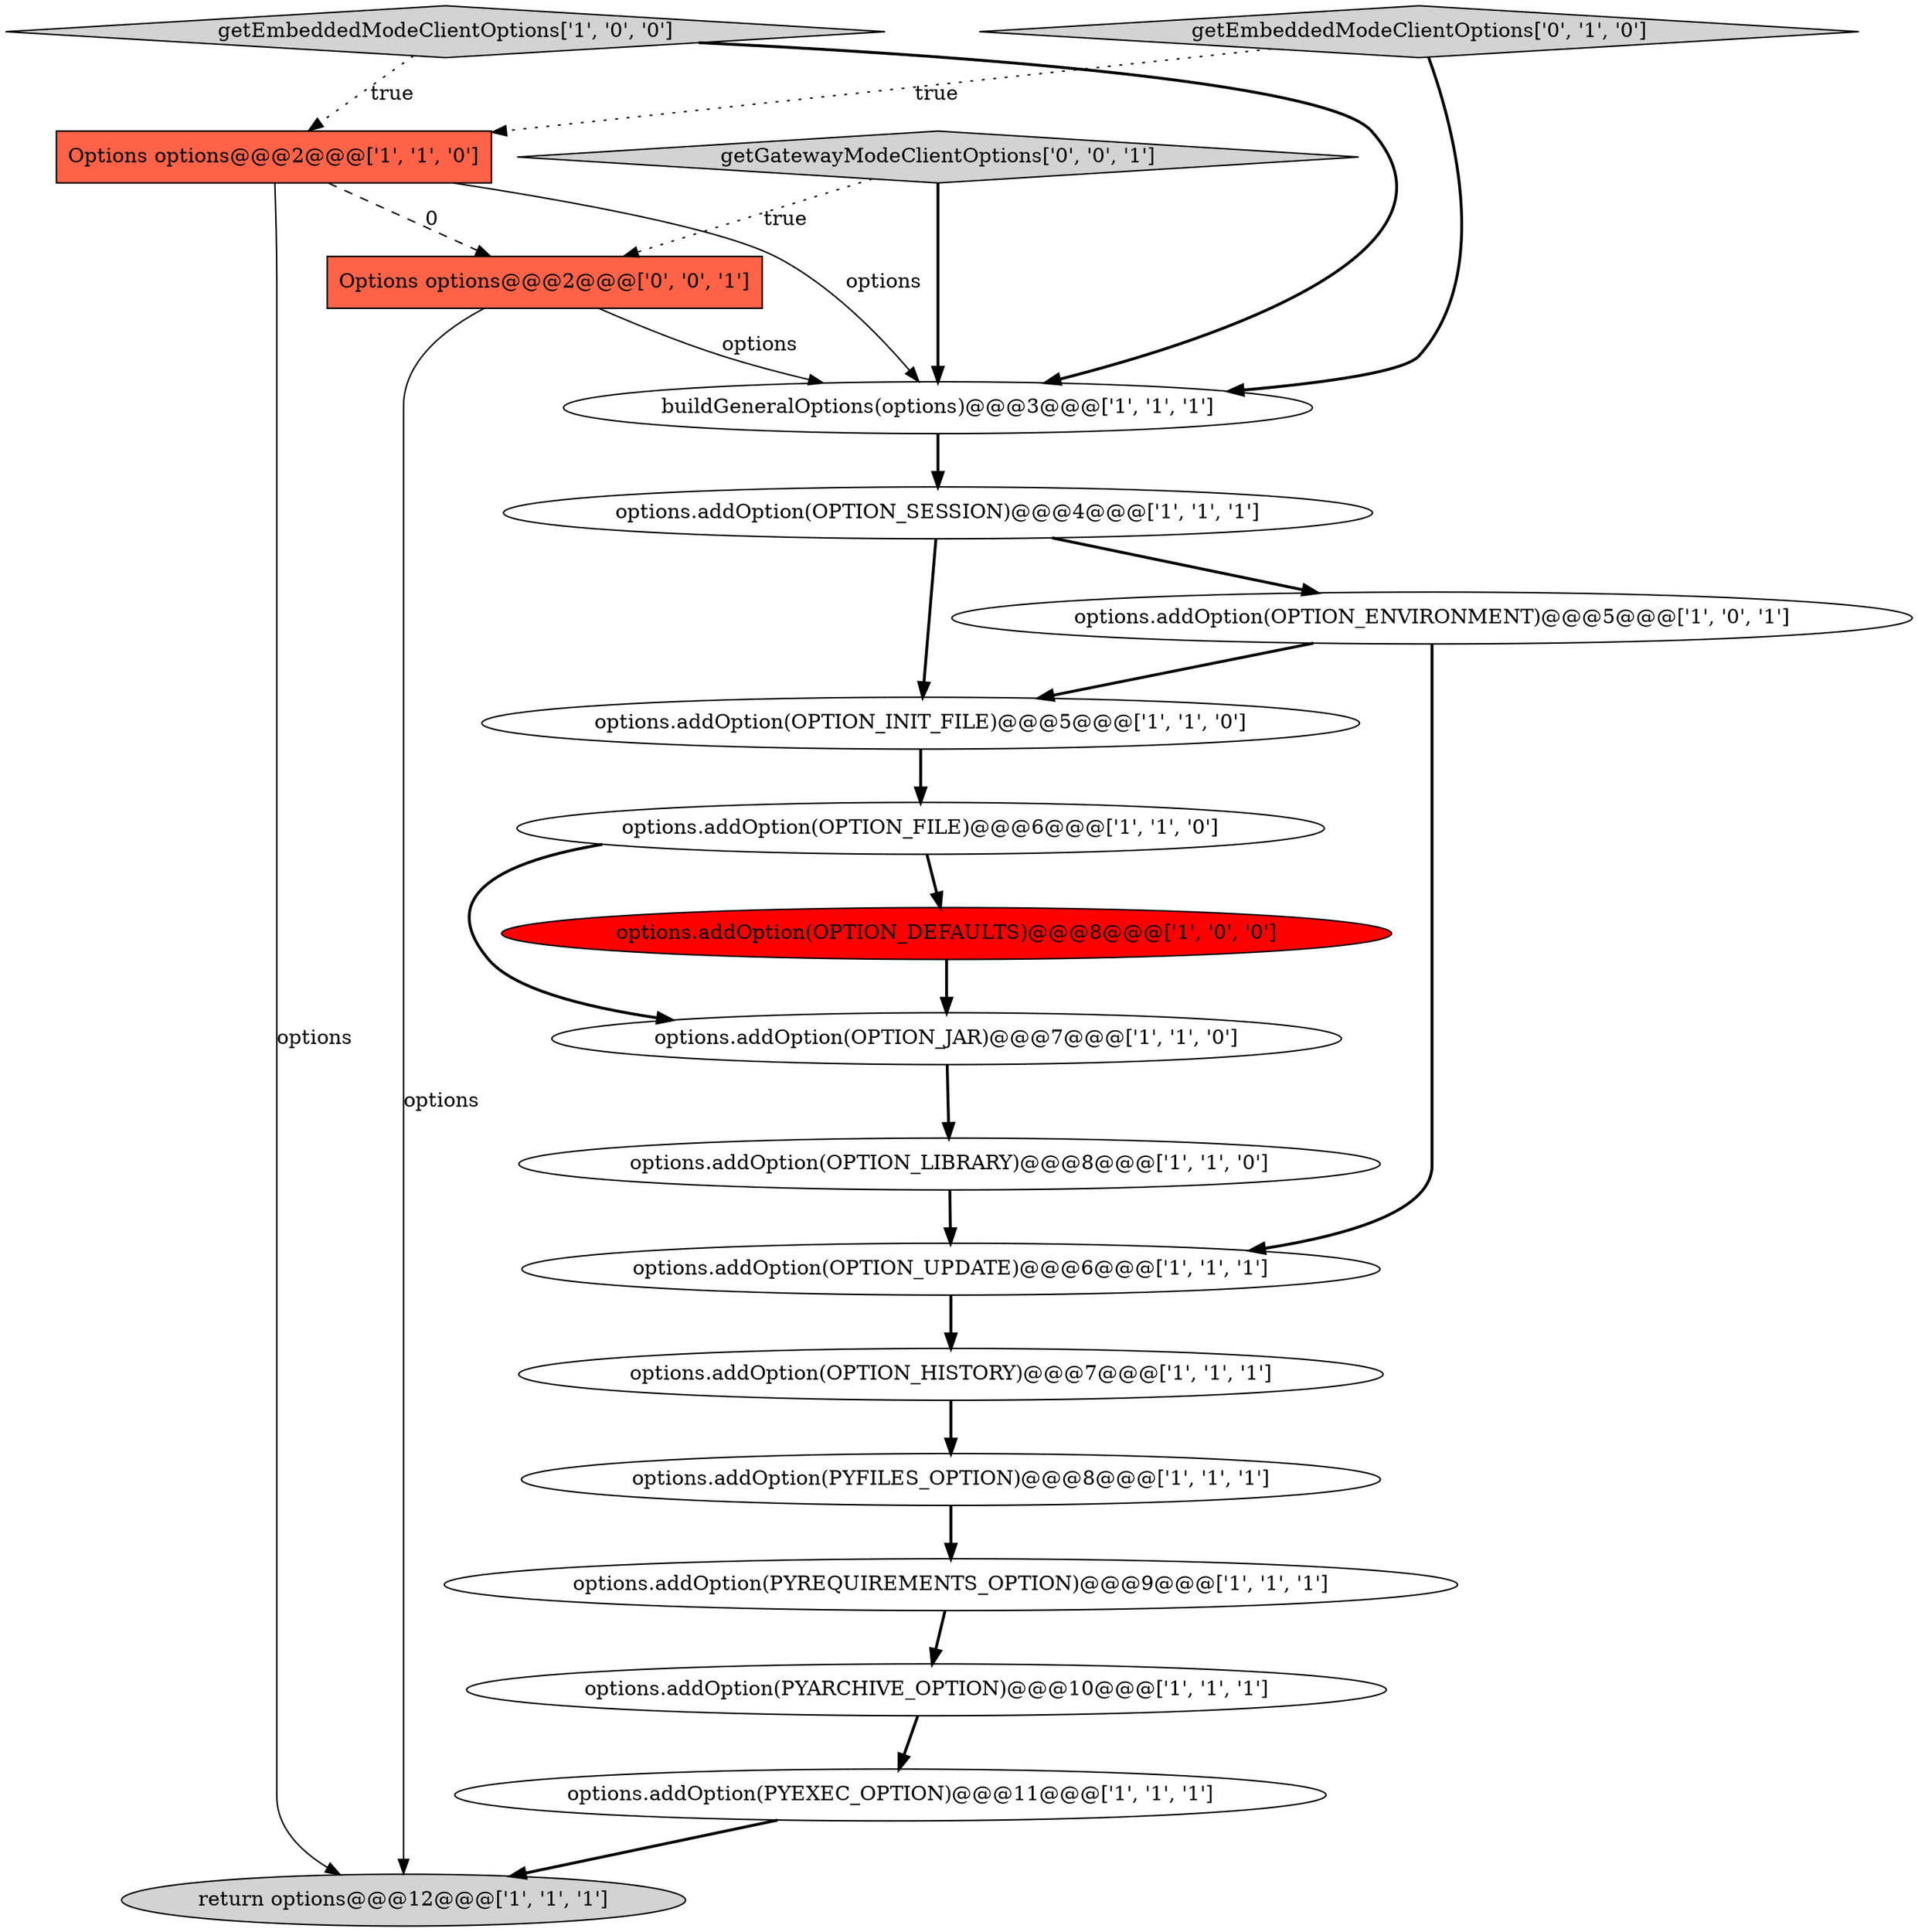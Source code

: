 digraph {
8 [style = filled, label = "options.addOption(PYFILES_OPTION)@@@8@@@['1', '1', '1']", fillcolor = white, shape = ellipse image = "AAA0AAABBB1BBB"];
6 [style = filled, label = "options.addOption(OPTION_FILE)@@@6@@@['1', '1', '0']", fillcolor = white, shape = ellipse image = "AAA0AAABBB1BBB"];
9 [style = filled, label = "return options@@@12@@@['1', '1', '1']", fillcolor = lightgray, shape = ellipse image = "AAA0AAABBB1BBB"];
13 [style = filled, label = "options.addOption(PYARCHIVE_OPTION)@@@10@@@['1', '1', '1']", fillcolor = white, shape = ellipse image = "AAA0AAABBB1BBB"];
15 [style = filled, label = "options.addOption(OPTION_LIBRARY)@@@8@@@['1', '1', '0']", fillcolor = white, shape = ellipse image = "AAA0AAABBB1BBB"];
3 [style = filled, label = "options.addOption(PYEXEC_OPTION)@@@11@@@['1', '1', '1']", fillcolor = white, shape = ellipse image = "AAA0AAABBB1BBB"];
0 [style = filled, label = "buildGeneralOptions(options)@@@3@@@['1', '1', '1']", fillcolor = white, shape = ellipse image = "AAA0AAABBB1BBB"];
12 [style = filled, label = "options.addOption(PYREQUIREMENTS_OPTION)@@@9@@@['1', '1', '1']", fillcolor = white, shape = ellipse image = "AAA0AAABBB1BBB"];
14 [style = filled, label = "Options options@@@2@@@['1', '1', '0']", fillcolor = tomato, shape = box image = "AAA0AAABBB1BBB"];
2 [style = filled, label = "options.addOption(OPTION_UPDATE)@@@6@@@['1', '1', '1']", fillcolor = white, shape = ellipse image = "AAA0AAABBB1BBB"];
16 [style = filled, label = "options.addOption(OPTION_SESSION)@@@4@@@['1', '1', '1']", fillcolor = white, shape = ellipse image = "AAA0AAABBB1BBB"];
17 [style = filled, label = "getEmbeddedModeClientOptions['0', '1', '0']", fillcolor = lightgray, shape = diamond image = "AAA0AAABBB2BBB"];
18 [style = filled, label = "Options options@@@2@@@['0', '0', '1']", fillcolor = tomato, shape = box image = "AAA0AAABBB3BBB"];
11 [style = filled, label = "options.addOption(OPTION_DEFAULTS)@@@8@@@['1', '0', '0']", fillcolor = red, shape = ellipse image = "AAA1AAABBB1BBB"];
4 [style = filled, label = "options.addOption(OPTION_HISTORY)@@@7@@@['1', '1', '1']", fillcolor = white, shape = ellipse image = "AAA0AAABBB1BBB"];
19 [style = filled, label = "getGatewayModeClientOptions['0', '0', '1']", fillcolor = lightgray, shape = diamond image = "AAA0AAABBB3BBB"];
7 [style = filled, label = "getEmbeddedModeClientOptions['1', '0', '0']", fillcolor = lightgray, shape = diamond image = "AAA0AAABBB1BBB"];
5 [style = filled, label = "options.addOption(OPTION_JAR)@@@7@@@['1', '1', '0']", fillcolor = white, shape = ellipse image = "AAA0AAABBB1BBB"];
1 [style = filled, label = "options.addOption(OPTION_INIT_FILE)@@@5@@@['1', '1', '0']", fillcolor = white, shape = ellipse image = "AAA0AAABBB1BBB"];
10 [style = filled, label = "options.addOption(OPTION_ENVIRONMENT)@@@5@@@['1', '0', '1']", fillcolor = white, shape = ellipse image = "AAA0AAABBB1BBB"];
0->16 [style = bold, label=""];
18->0 [style = solid, label="options"];
15->2 [style = bold, label=""];
16->10 [style = bold, label=""];
19->18 [style = dotted, label="true"];
17->14 [style = dotted, label="true"];
5->15 [style = bold, label=""];
7->0 [style = bold, label=""];
2->4 [style = bold, label=""];
19->0 [style = bold, label=""];
3->9 [style = bold, label=""];
12->13 [style = bold, label=""];
11->5 [style = bold, label=""];
6->5 [style = bold, label=""];
1->6 [style = bold, label=""];
17->0 [style = bold, label=""];
13->3 [style = bold, label=""];
14->0 [style = solid, label="options"];
16->1 [style = bold, label=""];
6->11 [style = bold, label=""];
4->8 [style = bold, label=""];
10->2 [style = bold, label=""];
18->9 [style = solid, label="options"];
14->18 [style = dashed, label="0"];
10->1 [style = bold, label=""];
14->9 [style = solid, label="options"];
8->12 [style = bold, label=""];
7->14 [style = dotted, label="true"];
}
